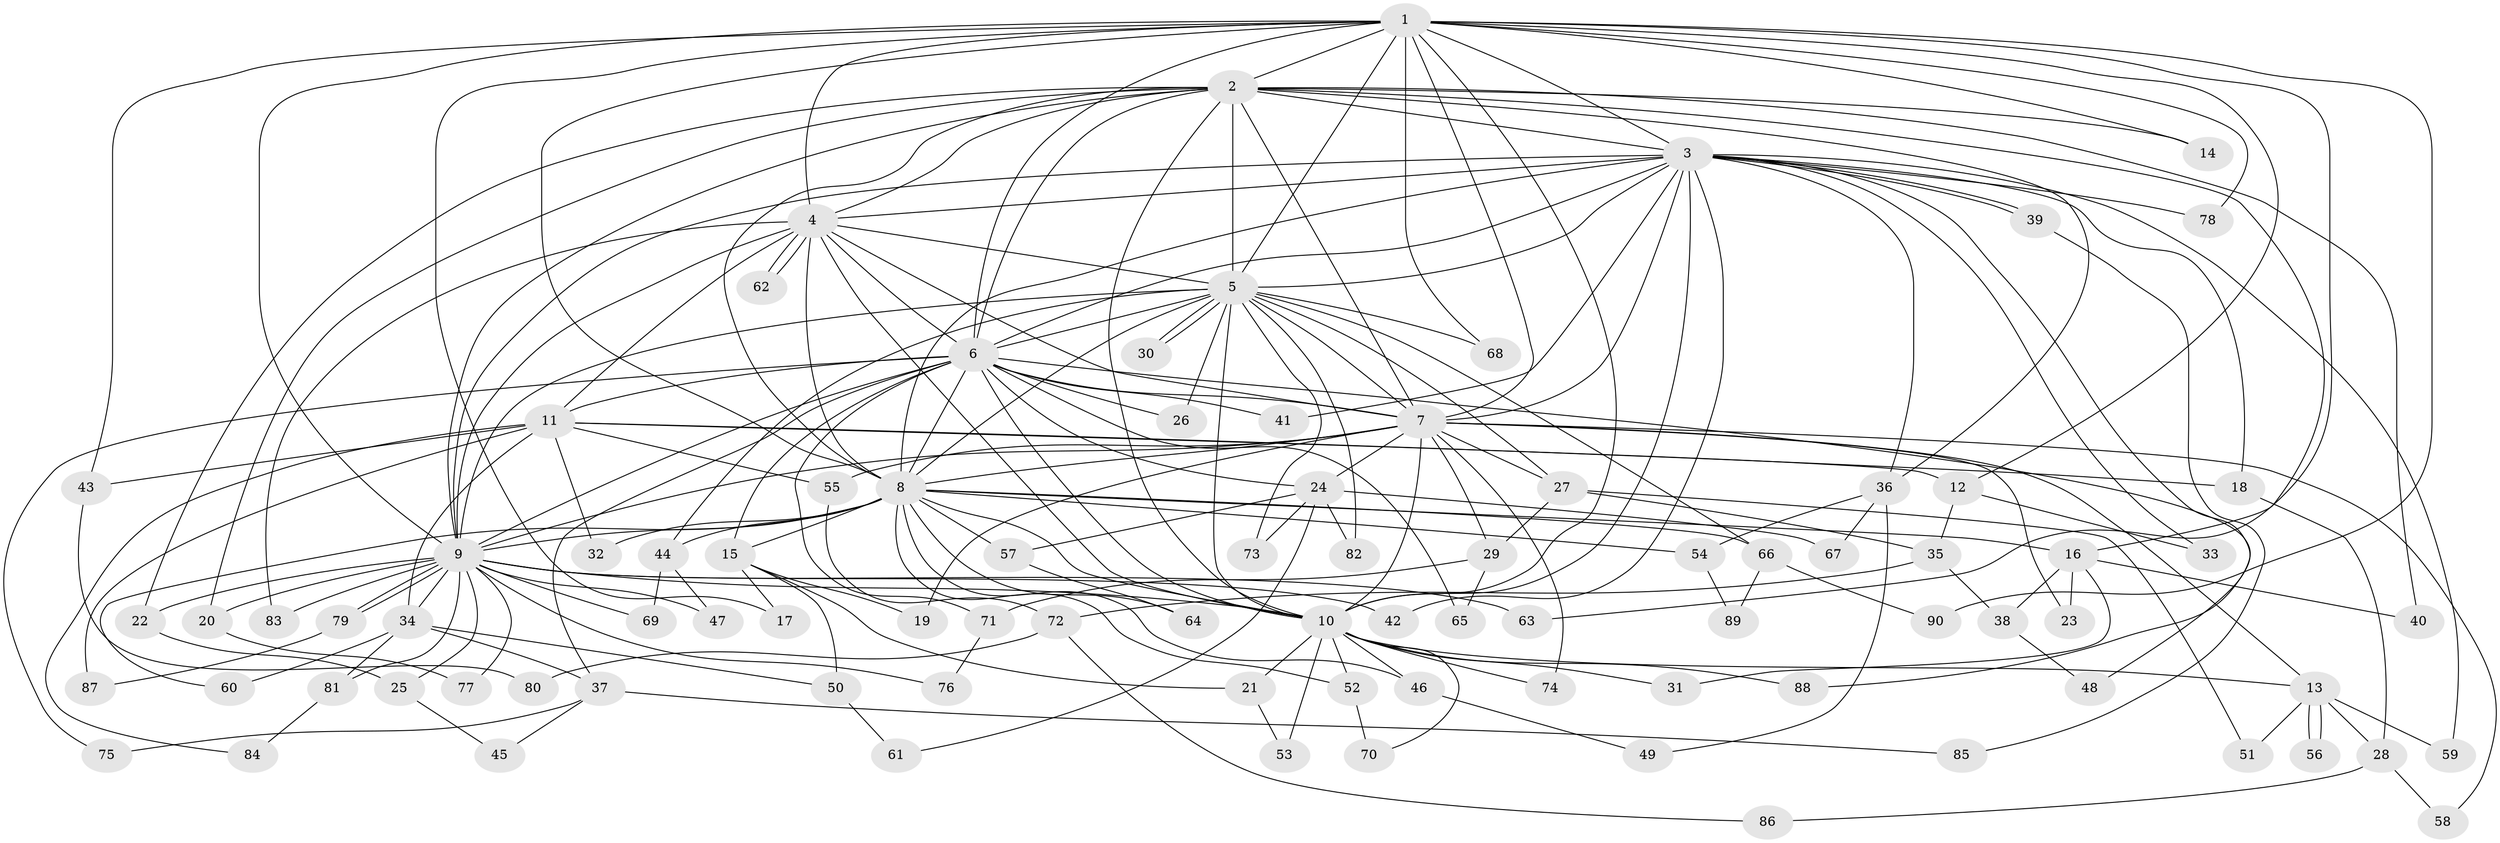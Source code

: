 // coarse degree distribution, {18: 0.028985507246376812, 17: 0.057971014492753624, 13: 0.014492753623188406, 22: 0.014492753623188406, 19: 0.014492753623188406, 20: 0.014492753623188406, 10: 0.014492753623188406, 5: 0.043478260869565216, 2: 0.5507246376811594, 7: 0.028985507246376812, 3: 0.13043478260869565, 4: 0.057971014492753624, 6: 0.028985507246376812}
// Generated by graph-tools (version 1.1) at 2025/41/03/06/25 10:41:41]
// undirected, 90 vertices, 205 edges
graph export_dot {
graph [start="1"]
  node [color=gray90,style=filled];
  1;
  2;
  3;
  4;
  5;
  6;
  7;
  8;
  9;
  10;
  11;
  12;
  13;
  14;
  15;
  16;
  17;
  18;
  19;
  20;
  21;
  22;
  23;
  24;
  25;
  26;
  27;
  28;
  29;
  30;
  31;
  32;
  33;
  34;
  35;
  36;
  37;
  38;
  39;
  40;
  41;
  42;
  43;
  44;
  45;
  46;
  47;
  48;
  49;
  50;
  51;
  52;
  53;
  54;
  55;
  56;
  57;
  58;
  59;
  60;
  61;
  62;
  63;
  64;
  65;
  66;
  67;
  68;
  69;
  70;
  71;
  72;
  73;
  74;
  75;
  76;
  77;
  78;
  79;
  80;
  81;
  82;
  83;
  84;
  85;
  86;
  87;
  88;
  89;
  90;
  1 -- 2;
  1 -- 3;
  1 -- 4;
  1 -- 5;
  1 -- 6;
  1 -- 7;
  1 -- 8;
  1 -- 9;
  1 -- 10;
  1 -- 12;
  1 -- 14;
  1 -- 17;
  1 -- 43;
  1 -- 63;
  1 -- 68;
  1 -- 78;
  1 -- 90;
  2 -- 3;
  2 -- 4;
  2 -- 5;
  2 -- 6;
  2 -- 7;
  2 -- 8;
  2 -- 9;
  2 -- 10;
  2 -- 14;
  2 -- 16;
  2 -- 20;
  2 -- 22;
  2 -- 36;
  2 -- 40;
  3 -- 4;
  3 -- 5;
  3 -- 6;
  3 -- 7;
  3 -- 8;
  3 -- 9;
  3 -- 10;
  3 -- 18;
  3 -- 33;
  3 -- 36;
  3 -- 39;
  3 -- 39;
  3 -- 41;
  3 -- 42;
  3 -- 59;
  3 -- 78;
  3 -- 88;
  4 -- 5;
  4 -- 6;
  4 -- 7;
  4 -- 8;
  4 -- 9;
  4 -- 10;
  4 -- 11;
  4 -- 62;
  4 -- 62;
  4 -- 83;
  5 -- 6;
  5 -- 7;
  5 -- 8;
  5 -- 9;
  5 -- 10;
  5 -- 26;
  5 -- 27;
  5 -- 30;
  5 -- 30;
  5 -- 44;
  5 -- 66;
  5 -- 68;
  5 -- 73;
  5 -- 82;
  6 -- 7;
  6 -- 8;
  6 -- 9;
  6 -- 10;
  6 -- 11;
  6 -- 15;
  6 -- 24;
  6 -- 26;
  6 -- 37;
  6 -- 41;
  6 -- 48;
  6 -- 65;
  6 -- 71;
  6 -- 75;
  7 -- 8;
  7 -- 9;
  7 -- 10;
  7 -- 13;
  7 -- 19;
  7 -- 23;
  7 -- 24;
  7 -- 27;
  7 -- 29;
  7 -- 55;
  7 -- 58;
  7 -- 74;
  8 -- 9;
  8 -- 10;
  8 -- 15;
  8 -- 16;
  8 -- 32;
  8 -- 44;
  8 -- 46;
  8 -- 52;
  8 -- 54;
  8 -- 57;
  8 -- 60;
  8 -- 64;
  8 -- 66;
  9 -- 10;
  9 -- 20;
  9 -- 22;
  9 -- 25;
  9 -- 34;
  9 -- 42;
  9 -- 47;
  9 -- 63;
  9 -- 69;
  9 -- 76;
  9 -- 77;
  9 -- 79;
  9 -- 79;
  9 -- 81;
  9 -- 83;
  10 -- 13;
  10 -- 21;
  10 -- 31;
  10 -- 46;
  10 -- 52;
  10 -- 53;
  10 -- 70;
  10 -- 74;
  10 -- 88;
  11 -- 12;
  11 -- 18;
  11 -- 32;
  11 -- 34;
  11 -- 43;
  11 -- 55;
  11 -- 84;
  11 -- 87;
  12 -- 33;
  12 -- 35;
  13 -- 28;
  13 -- 51;
  13 -- 56;
  13 -- 56;
  13 -- 59;
  15 -- 17;
  15 -- 19;
  15 -- 21;
  15 -- 50;
  16 -- 23;
  16 -- 31;
  16 -- 38;
  16 -- 40;
  18 -- 28;
  20 -- 77;
  21 -- 53;
  22 -- 25;
  24 -- 57;
  24 -- 61;
  24 -- 67;
  24 -- 73;
  24 -- 82;
  25 -- 45;
  27 -- 29;
  27 -- 35;
  27 -- 51;
  28 -- 58;
  28 -- 86;
  29 -- 65;
  29 -- 71;
  34 -- 37;
  34 -- 50;
  34 -- 60;
  34 -- 81;
  35 -- 38;
  35 -- 72;
  36 -- 49;
  36 -- 54;
  36 -- 67;
  37 -- 45;
  37 -- 75;
  37 -- 85;
  38 -- 48;
  39 -- 85;
  43 -- 80;
  44 -- 47;
  44 -- 69;
  46 -- 49;
  50 -- 61;
  52 -- 70;
  54 -- 89;
  55 -- 72;
  57 -- 64;
  66 -- 89;
  66 -- 90;
  71 -- 76;
  72 -- 80;
  72 -- 86;
  79 -- 87;
  81 -- 84;
}
